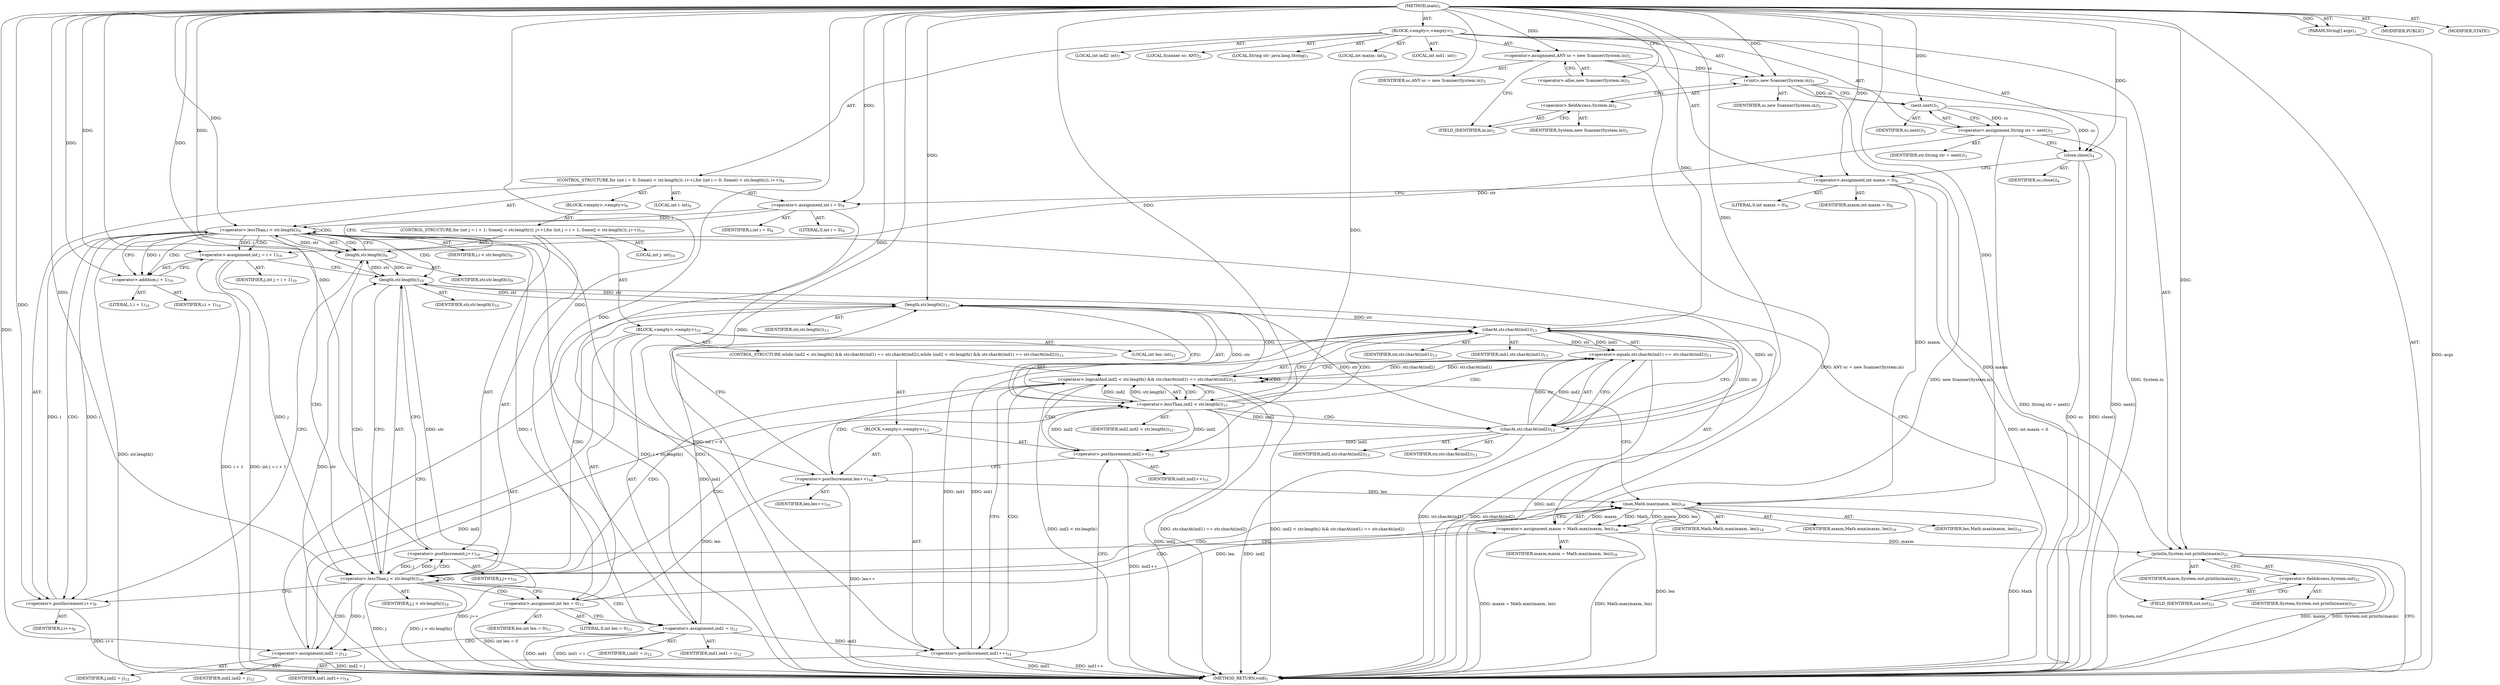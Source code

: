 digraph "main" {  
"19" [label = <(METHOD,main)<SUB>1</SUB>> ]
"20" [label = <(PARAM,String[] args)<SUB>1</SUB>> ]
"21" [label = <(BLOCK,&lt;empty&gt;,&lt;empty&gt;)<SUB>1</SUB>> ]
"4" [label = <(LOCAL,Scanner sc: ANY)<SUB>2</SUB>> ]
"22" [label = <(&lt;operator&gt;.assignment,ANY sc = new Scanner(System.in))<SUB>2</SUB>> ]
"23" [label = <(IDENTIFIER,sc,ANY sc = new Scanner(System.in))<SUB>2</SUB>> ]
"24" [label = <(&lt;operator&gt;.alloc,new Scanner(System.in))<SUB>2</SUB>> ]
"25" [label = <(&lt;init&gt;,new Scanner(System.in))<SUB>2</SUB>> ]
"3" [label = <(IDENTIFIER,sc,new Scanner(System.in))<SUB>2</SUB>> ]
"26" [label = <(&lt;operator&gt;.fieldAccess,System.in)<SUB>2</SUB>> ]
"27" [label = <(IDENTIFIER,System,new Scanner(System.in))<SUB>2</SUB>> ]
"28" [label = <(FIELD_IDENTIFIER,in,in)<SUB>2</SUB>> ]
"29" [label = <(LOCAL,String str: java.lang.String)<SUB>3</SUB>> ]
"30" [label = <(&lt;operator&gt;.assignment,String str = next())<SUB>3</SUB>> ]
"31" [label = <(IDENTIFIER,str,String str = next())<SUB>3</SUB>> ]
"32" [label = <(next,next())<SUB>3</SUB>> ]
"33" [label = <(IDENTIFIER,sc,next())<SUB>3</SUB>> ]
"34" [label = <(close,close())<SUB>4</SUB>> ]
"35" [label = <(IDENTIFIER,sc,close())<SUB>4</SUB>> ]
"36" [label = <(LOCAL,int maxm: int)<SUB>6</SUB>> ]
"37" [label = <(&lt;operator&gt;.assignment,int maxm = 0)<SUB>6</SUB>> ]
"38" [label = <(IDENTIFIER,maxm,int maxm = 0)<SUB>6</SUB>> ]
"39" [label = <(LITERAL,0,int maxm = 0)<SUB>6</SUB>> ]
"40" [label = <(LOCAL,int ind1: int)<SUB>7</SUB>> ]
"41" [label = <(LOCAL,int ind2: int)<SUB>7</SUB>> ]
"42" [label = <(CONTROL_STRUCTURE,for (int i = 0; Some(i &lt; str.length()); i++),for (int i = 0; Some(i &lt; str.length()); i++))<SUB>9</SUB>> ]
"43" [label = <(LOCAL,int i: int)<SUB>9</SUB>> ]
"44" [label = <(&lt;operator&gt;.assignment,int i = 0)<SUB>9</SUB>> ]
"45" [label = <(IDENTIFIER,i,int i = 0)<SUB>9</SUB>> ]
"46" [label = <(LITERAL,0,int i = 0)<SUB>9</SUB>> ]
"47" [label = <(&lt;operator&gt;.lessThan,i &lt; str.length())<SUB>9</SUB>> ]
"48" [label = <(IDENTIFIER,i,i &lt; str.length())<SUB>9</SUB>> ]
"49" [label = <(length,str.length())<SUB>9</SUB>> ]
"50" [label = <(IDENTIFIER,str,str.length())<SUB>9</SUB>> ]
"51" [label = <(&lt;operator&gt;.postIncrement,i++)<SUB>9</SUB>> ]
"52" [label = <(IDENTIFIER,i,i++)<SUB>9</SUB>> ]
"53" [label = <(BLOCK,&lt;empty&gt;,&lt;empty&gt;)<SUB>9</SUB>> ]
"54" [label = <(CONTROL_STRUCTURE,for (int j = i + 1; Some(j &lt; str.length()); j++),for (int j = i + 1; Some(j &lt; str.length()); j++))<SUB>10</SUB>> ]
"55" [label = <(LOCAL,int j: int)<SUB>10</SUB>> ]
"56" [label = <(&lt;operator&gt;.assignment,int j = i + 1)<SUB>10</SUB>> ]
"57" [label = <(IDENTIFIER,j,int j = i + 1)<SUB>10</SUB>> ]
"58" [label = <(&lt;operator&gt;.addition,i + 1)<SUB>10</SUB>> ]
"59" [label = <(IDENTIFIER,i,i + 1)<SUB>10</SUB>> ]
"60" [label = <(LITERAL,1,i + 1)<SUB>10</SUB>> ]
"61" [label = <(&lt;operator&gt;.lessThan,j &lt; str.length())<SUB>10</SUB>> ]
"62" [label = <(IDENTIFIER,j,j &lt; str.length())<SUB>10</SUB>> ]
"63" [label = <(length,str.length())<SUB>10</SUB>> ]
"64" [label = <(IDENTIFIER,str,str.length())<SUB>10</SUB>> ]
"65" [label = <(&lt;operator&gt;.postIncrement,j++)<SUB>10</SUB>> ]
"66" [label = <(IDENTIFIER,j,j++)<SUB>10</SUB>> ]
"67" [label = <(BLOCK,&lt;empty&gt;,&lt;empty&gt;)<SUB>10</SUB>> ]
"68" [label = <(LOCAL,int len: int)<SUB>11</SUB>> ]
"69" [label = <(&lt;operator&gt;.assignment,int len = 0)<SUB>11</SUB>> ]
"70" [label = <(IDENTIFIER,len,int len = 0)<SUB>11</SUB>> ]
"71" [label = <(LITERAL,0,int len = 0)<SUB>11</SUB>> ]
"72" [label = <(&lt;operator&gt;.assignment,ind1 = i)<SUB>12</SUB>> ]
"73" [label = <(IDENTIFIER,ind1,ind1 = i)<SUB>12</SUB>> ]
"74" [label = <(IDENTIFIER,i,ind1 = i)<SUB>12</SUB>> ]
"75" [label = <(&lt;operator&gt;.assignment,ind2 = j)<SUB>12</SUB>> ]
"76" [label = <(IDENTIFIER,ind2,ind2 = j)<SUB>12</SUB>> ]
"77" [label = <(IDENTIFIER,j,ind2 = j)<SUB>12</SUB>> ]
"78" [label = <(CONTROL_STRUCTURE,while (ind2 &lt; str.length() &amp;&amp; str.charAt(ind1) == str.charAt(ind2)),while (ind2 &lt; str.length() &amp;&amp; str.charAt(ind1) == str.charAt(ind2)))<SUB>13</SUB>> ]
"79" [label = <(&lt;operator&gt;.logicalAnd,ind2 &lt; str.length() &amp;&amp; str.charAt(ind1) == str.charAt(ind2))<SUB>13</SUB>> ]
"80" [label = <(&lt;operator&gt;.lessThan,ind2 &lt; str.length())<SUB>13</SUB>> ]
"81" [label = <(IDENTIFIER,ind2,ind2 &lt; str.length())<SUB>13</SUB>> ]
"82" [label = <(length,str.length())<SUB>13</SUB>> ]
"83" [label = <(IDENTIFIER,str,str.length())<SUB>13</SUB>> ]
"84" [label = <(&lt;operator&gt;.equals,str.charAt(ind1) == str.charAt(ind2))<SUB>13</SUB>> ]
"85" [label = <(charAt,str.charAt(ind1))<SUB>13</SUB>> ]
"86" [label = <(IDENTIFIER,str,str.charAt(ind1))<SUB>13</SUB>> ]
"87" [label = <(IDENTIFIER,ind1,str.charAt(ind1))<SUB>13</SUB>> ]
"88" [label = <(charAt,str.charAt(ind2))<SUB>13</SUB>> ]
"89" [label = <(IDENTIFIER,str,str.charAt(ind2))<SUB>13</SUB>> ]
"90" [label = <(IDENTIFIER,ind2,str.charAt(ind2))<SUB>13</SUB>> ]
"91" [label = <(BLOCK,&lt;empty&gt;,&lt;empty&gt;)<SUB>13</SUB>> ]
"92" [label = <(&lt;operator&gt;.postIncrement,ind1++)<SUB>14</SUB>> ]
"93" [label = <(IDENTIFIER,ind1,ind1++)<SUB>14</SUB>> ]
"94" [label = <(&lt;operator&gt;.postIncrement,ind2++)<SUB>15</SUB>> ]
"95" [label = <(IDENTIFIER,ind2,ind2++)<SUB>15</SUB>> ]
"96" [label = <(&lt;operator&gt;.postIncrement,len++)<SUB>16</SUB>> ]
"97" [label = <(IDENTIFIER,len,len++)<SUB>16</SUB>> ]
"98" [label = <(&lt;operator&gt;.assignment,maxm = Math.max(maxm, len))<SUB>18</SUB>> ]
"99" [label = <(IDENTIFIER,maxm,maxm = Math.max(maxm, len))<SUB>18</SUB>> ]
"100" [label = <(max,Math.max(maxm, len))<SUB>18</SUB>> ]
"101" [label = <(IDENTIFIER,Math,Math.max(maxm, len))<SUB>18</SUB>> ]
"102" [label = <(IDENTIFIER,maxm,Math.max(maxm, len))<SUB>18</SUB>> ]
"103" [label = <(IDENTIFIER,len,Math.max(maxm, len))<SUB>18</SUB>> ]
"104" [label = <(println,System.out.println(maxm))<SUB>21</SUB>> ]
"105" [label = <(&lt;operator&gt;.fieldAccess,System.out)<SUB>21</SUB>> ]
"106" [label = <(IDENTIFIER,System,System.out.println(maxm))<SUB>21</SUB>> ]
"107" [label = <(FIELD_IDENTIFIER,out,out)<SUB>21</SUB>> ]
"108" [label = <(IDENTIFIER,maxm,System.out.println(maxm))<SUB>21</SUB>> ]
"109" [label = <(MODIFIER,PUBLIC)> ]
"110" [label = <(MODIFIER,STATIC)> ]
"111" [label = <(METHOD_RETURN,void)<SUB>1</SUB>> ]
  "19" -> "20"  [ label = "AST: "] 
  "19" -> "21"  [ label = "AST: "] 
  "19" -> "109"  [ label = "AST: "] 
  "19" -> "110"  [ label = "AST: "] 
  "19" -> "111"  [ label = "AST: "] 
  "21" -> "4"  [ label = "AST: "] 
  "21" -> "22"  [ label = "AST: "] 
  "21" -> "25"  [ label = "AST: "] 
  "21" -> "29"  [ label = "AST: "] 
  "21" -> "30"  [ label = "AST: "] 
  "21" -> "34"  [ label = "AST: "] 
  "21" -> "36"  [ label = "AST: "] 
  "21" -> "37"  [ label = "AST: "] 
  "21" -> "40"  [ label = "AST: "] 
  "21" -> "41"  [ label = "AST: "] 
  "21" -> "42"  [ label = "AST: "] 
  "21" -> "104"  [ label = "AST: "] 
  "22" -> "23"  [ label = "AST: "] 
  "22" -> "24"  [ label = "AST: "] 
  "25" -> "3"  [ label = "AST: "] 
  "25" -> "26"  [ label = "AST: "] 
  "26" -> "27"  [ label = "AST: "] 
  "26" -> "28"  [ label = "AST: "] 
  "30" -> "31"  [ label = "AST: "] 
  "30" -> "32"  [ label = "AST: "] 
  "32" -> "33"  [ label = "AST: "] 
  "34" -> "35"  [ label = "AST: "] 
  "37" -> "38"  [ label = "AST: "] 
  "37" -> "39"  [ label = "AST: "] 
  "42" -> "43"  [ label = "AST: "] 
  "42" -> "44"  [ label = "AST: "] 
  "42" -> "47"  [ label = "AST: "] 
  "42" -> "51"  [ label = "AST: "] 
  "42" -> "53"  [ label = "AST: "] 
  "44" -> "45"  [ label = "AST: "] 
  "44" -> "46"  [ label = "AST: "] 
  "47" -> "48"  [ label = "AST: "] 
  "47" -> "49"  [ label = "AST: "] 
  "49" -> "50"  [ label = "AST: "] 
  "51" -> "52"  [ label = "AST: "] 
  "53" -> "54"  [ label = "AST: "] 
  "54" -> "55"  [ label = "AST: "] 
  "54" -> "56"  [ label = "AST: "] 
  "54" -> "61"  [ label = "AST: "] 
  "54" -> "65"  [ label = "AST: "] 
  "54" -> "67"  [ label = "AST: "] 
  "56" -> "57"  [ label = "AST: "] 
  "56" -> "58"  [ label = "AST: "] 
  "58" -> "59"  [ label = "AST: "] 
  "58" -> "60"  [ label = "AST: "] 
  "61" -> "62"  [ label = "AST: "] 
  "61" -> "63"  [ label = "AST: "] 
  "63" -> "64"  [ label = "AST: "] 
  "65" -> "66"  [ label = "AST: "] 
  "67" -> "68"  [ label = "AST: "] 
  "67" -> "69"  [ label = "AST: "] 
  "67" -> "72"  [ label = "AST: "] 
  "67" -> "75"  [ label = "AST: "] 
  "67" -> "78"  [ label = "AST: "] 
  "67" -> "98"  [ label = "AST: "] 
  "69" -> "70"  [ label = "AST: "] 
  "69" -> "71"  [ label = "AST: "] 
  "72" -> "73"  [ label = "AST: "] 
  "72" -> "74"  [ label = "AST: "] 
  "75" -> "76"  [ label = "AST: "] 
  "75" -> "77"  [ label = "AST: "] 
  "78" -> "79"  [ label = "AST: "] 
  "78" -> "91"  [ label = "AST: "] 
  "79" -> "80"  [ label = "AST: "] 
  "79" -> "84"  [ label = "AST: "] 
  "80" -> "81"  [ label = "AST: "] 
  "80" -> "82"  [ label = "AST: "] 
  "82" -> "83"  [ label = "AST: "] 
  "84" -> "85"  [ label = "AST: "] 
  "84" -> "88"  [ label = "AST: "] 
  "85" -> "86"  [ label = "AST: "] 
  "85" -> "87"  [ label = "AST: "] 
  "88" -> "89"  [ label = "AST: "] 
  "88" -> "90"  [ label = "AST: "] 
  "91" -> "92"  [ label = "AST: "] 
  "91" -> "94"  [ label = "AST: "] 
  "91" -> "96"  [ label = "AST: "] 
  "92" -> "93"  [ label = "AST: "] 
  "94" -> "95"  [ label = "AST: "] 
  "96" -> "97"  [ label = "AST: "] 
  "98" -> "99"  [ label = "AST: "] 
  "98" -> "100"  [ label = "AST: "] 
  "100" -> "101"  [ label = "AST: "] 
  "100" -> "102"  [ label = "AST: "] 
  "100" -> "103"  [ label = "AST: "] 
  "104" -> "105"  [ label = "AST: "] 
  "104" -> "108"  [ label = "AST: "] 
  "105" -> "106"  [ label = "AST: "] 
  "105" -> "107"  [ label = "AST: "] 
  "22" -> "28"  [ label = "CFG: "] 
  "25" -> "32"  [ label = "CFG: "] 
  "30" -> "34"  [ label = "CFG: "] 
  "34" -> "37"  [ label = "CFG: "] 
  "37" -> "44"  [ label = "CFG: "] 
  "104" -> "111"  [ label = "CFG: "] 
  "24" -> "22"  [ label = "CFG: "] 
  "26" -> "25"  [ label = "CFG: "] 
  "32" -> "30"  [ label = "CFG: "] 
  "44" -> "49"  [ label = "CFG: "] 
  "47" -> "58"  [ label = "CFG: "] 
  "47" -> "107"  [ label = "CFG: "] 
  "51" -> "49"  [ label = "CFG: "] 
  "105" -> "104"  [ label = "CFG: "] 
  "28" -> "26"  [ label = "CFG: "] 
  "49" -> "47"  [ label = "CFG: "] 
  "107" -> "105"  [ label = "CFG: "] 
  "56" -> "63"  [ label = "CFG: "] 
  "61" -> "69"  [ label = "CFG: "] 
  "61" -> "51"  [ label = "CFG: "] 
  "65" -> "63"  [ label = "CFG: "] 
  "58" -> "56"  [ label = "CFG: "] 
  "63" -> "61"  [ label = "CFG: "] 
  "69" -> "72"  [ label = "CFG: "] 
  "72" -> "75"  [ label = "CFG: "] 
  "75" -> "82"  [ label = "CFG: "] 
  "98" -> "65"  [ label = "CFG: "] 
  "79" -> "92"  [ label = "CFG: "] 
  "79" -> "100"  [ label = "CFG: "] 
  "100" -> "98"  [ label = "CFG: "] 
  "80" -> "79"  [ label = "CFG: "] 
  "80" -> "85"  [ label = "CFG: "] 
  "84" -> "79"  [ label = "CFG: "] 
  "92" -> "94"  [ label = "CFG: "] 
  "94" -> "96"  [ label = "CFG: "] 
  "96" -> "82"  [ label = "CFG: "] 
  "82" -> "80"  [ label = "CFG: "] 
  "85" -> "88"  [ label = "CFG: "] 
  "88" -> "84"  [ label = "CFG: "] 
  "19" -> "24"  [ label = "CFG: "] 
  "20" -> "111"  [ label = "DDG: args"] 
  "22" -> "111"  [ label = "DDG: ANY sc = new Scanner(System.in)"] 
  "25" -> "111"  [ label = "DDG: System.in"] 
  "25" -> "111"  [ label = "DDG: new Scanner(System.in)"] 
  "30" -> "111"  [ label = "DDG: next()"] 
  "30" -> "111"  [ label = "DDG: String str = next()"] 
  "34" -> "111"  [ label = "DDG: sc"] 
  "34" -> "111"  [ label = "DDG: close()"] 
  "37" -> "111"  [ label = "DDG: int maxm = 0"] 
  "44" -> "111"  [ label = "DDG: int i = 0"] 
  "47" -> "111"  [ label = "DDG: i"] 
  "49" -> "111"  [ label = "DDG: str"] 
  "47" -> "111"  [ label = "DDG: str.length()"] 
  "47" -> "111"  [ label = "DDG: i &lt; str.length()"] 
  "104" -> "111"  [ label = "DDG: System.out"] 
  "104" -> "111"  [ label = "DDG: maxm"] 
  "104" -> "111"  [ label = "DDG: System.out.println(maxm)"] 
  "56" -> "111"  [ label = "DDG: i + 1"] 
  "56" -> "111"  [ label = "DDG: int j = i + 1"] 
  "61" -> "111"  [ label = "DDG: j"] 
  "61" -> "111"  [ label = "DDG: j &lt; str.length()"] 
  "51" -> "111"  [ label = "DDG: i++"] 
  "69" -> "111"  [ label = "DDG: int len = 0"] 
  "72" -> "111"  [ label = "DDG: ind1"] 
  "72" -> "111"  [ label = "DDG: ind1 = i"] 
  "75" -> "111"  [ label = "DDG: ind2 = j"] 
  "80" -> "111"  [ label = "DDG: ind2"] 
  "79" -> "111"  [ label = "DDG: ind2 &lt; str.length()"] 
  "85" -> "111"  [ label = "DDG: ind1"] 
  "84" -> "111"  [ label = "DDG: str.charAt(ind1)"] 
  "88" -> "111"  [ label = "DDG: ind2"] 
  "84" -> "111"  [ label = "DDG: str.charAt(ind2)"] 
  "79" -> "111"  [ label = "DDG: str.charAt(ind1) == str.charAt(ind2)"] 
  "79" -> "111"  [ label = "DDG: ind2 &lt; str.length() &amp;&amp; str.charAt(ind1) == str.charAt(ind2)"] 
  "100" -> "111"  [ label = "DDG: len"] 
  "98" -> "111"  [ label = "DDG: Math.max(maxm, len)"] 
  "98" -> "111"  [ label = "DDG: maxm = Math.max(maxm, len)"] 
  "65" -> "111"  [ label = "DDG: j++"] 
  "92" -> "111"  [ label = "DDG: ind1"] 
  "92" -> "111"  [ label = "DDG: ind1++"] 
  "94" -> "111"  [ label = "DDG: ind2++"] 
  "96" -> "111"  [ label = "DDG: len++"] 
  "100" -> "111"  [ label = "DDG: Math"] 
  "19" -> "20"  [ label = "DDG: "] 
  "19" -> "22"  [ label = "DDG: "] 
  "32" -> "30"  [ label = "DDG: sc"] 
  "19" -> "37"  [ label = "DDG: "] 
  "22" -> "25"  [ label = "DDG: sc"] 
  "19" -> "25"  [ label = "DDG: "] 
  "32" -> "34"  [ label = "DDG: sc"] 
  "19" -> "34"  [ label = "DDG: "] 
  "19" -> "44"  [ label = "DDG: "] 
  "37" -> "104"  [ label = "DDG: maxm"] 
  "98" -> "104"  [ label = "DDG: maxm"] 
  "19" -> "104"  [ label = "DDG: "] 
  "25" -> "32"  [ label = "DDG: sc"] 
  "19" -> "32"  [ label = "DDG: "] 
  "44" -> "47"  [ label = "DDG: i"] 
  "51" -> "47"  [ label = "DDG: i"] 
  "19" -> "47"  [ label = "DDG: "] 
  "49" -> "47"  [ label = "DDG: str"] 
  "19" -> "51"  [ label = "DDG: "] 
  "47" -> "51"  [ label = "DDG: i"] 
  "30" -> "49"  [ label = "DDG: str"] 
  "63" -> "49"  [ label = "DDG: str"] 
  "19" -> "49"  [ label = "DDG: "] 
  "47" -> "56"  [ label = "DDG: i"] 
  "19" -> "56"  [ label = "DDG: "] 
  "56" -> "61"  [ label = "DDG: j"] 
  "65" -> "61"  [ label = "DDG: j"] 
  "19" -> "61"  [ label = "DDG: "] 
  "63" -> "61"  [ label = "DDG: str"] 
  "19" -> "65"  [ label = "DDG: "] 
  "61" -> "65"  [ label = "DDG: j"] 
  "19" -> "69"  [ label = "DDG: "] 
  "19" -> "72"  [ label = "DDG: "] 
  "47" -> "72"  [ label = "DDG: i"] 
  "61" -> "75"  [ label = "DDG: j"] 
  "19" -> "75"  [ label = "DDG: "] 
  "100" -> "98"  [ label = "DDG: Math"] 
  "100" -> "98"  [ label = "DDG: maxm"] 
  "100" -> "98"  [ label = "DDG: len"] 
  "47" -> "58"  [ label = "DDG: i"] 
  "19" -> "58"  [ label = "DDG: "] 
  "49" -> "63"  [ label = "DDG: str"] 
  "82" -> "63"  [ label = "DDG: str"] 
  "88" -> "63"  [ label = "DDG: str"] 
  "19" -> "63"  [ label = "DDG: "] 
  "80" -> "79"  [ label = "DDG: ind2"] 
  "80" -> "79"  [ label = "DDG: str.length()"] 
  "84" -> "79"  [ label = "DDG: str.charAt(ind1)"] 
  "84" -> "79"  [ label = "DDG: str.charAt(ind2)"] 
  "19" -> "100"  [ label = "DDG: "] 
  "37" -> "100"  [ label = "DDG: maxm"] 
  "98" -> "100"  [ label = "DDG: maxm"] 
  "69" -> "100"  [ label = "DDG: len"] 
  "96" -> "100"  [ label = "DDG: len"] 
  "75" -> "80"  [ label = "DDG: ind2"] 
  "94" -> "80"  [ label = "DDG: ind2"] 
  "19" -> "80"  [ label = "DDG: "] 
  "82" -> "80"  [ label = "DDG: str"] 
  "85" -> "84"  [ label = "DDG: str"] 
  "85" -> "84"  [ label = "DDG: ind1"] 
  "88" -> "84"  [ label = "DDG: str"] 
  "88" -> "84"  [ label = "DDG: ind2"] 
  "72" -> "92"  [ label = "DDG: ind1"] 
  "85" -> "92"  [ label = "DDG: ind1"] 
  "19" -> "92"  [ label = "DDG: "] 
  "80" -> "94"  [ label = "DDG: ind2"] 
  "88" -> "94"  [ label = "DDG: ind2"] 
  "19" -> "94"  [ label = "DDG: "] 
  "69" -> "96"  [ label = "DDG: len"] 
  "19" -> "96"  [ label = "DDG: "] 
  "63" -> "82"  [ label = "DDG: str"] 
  "88" -> "82"  [ label = "DDG: str"] 
  "19" -> "82"  [ label = "DDG: "] 
  "82" -> "85"  [ label = "DDG: str"] 
  "19" -> "85"  [ label = "DDG: "] 
  "72" -> "85"  [ label = "DDG: ind1"] 
  "92" -> "85"  [ label = "DDG: ind1"] 
  "85" -> "88"  [ label = "DDG: str"] 
  "19" -> "88"  [ label = "DDG: "] 
  "80" -> "88"  [ label = "DDG: ind2"] 
  "47" -> "47"  [ label = "CDG: "] 
  "47" -> "49"  [ label = "CDG: "] 
  "47" -> "51"  [ label = "CDG: "] 
  "47" -> "56"  [ label = "CDG: "] 
  "47" -> "58"  [ label = "CDG: "] 
  "47" -> "61"  [ label = "CDG: "] 
  "47" -> "63"  [ label = "CDG: "] 
  "61" -> "98"  [ label = "CDG: "] 
  "61" -> "75"  [ label = "CDG: "] 
  "61" -> "72"  [ label = "CDG: "] 
  "61" -> "69"  [ label = "CDG: "] 
  "61" -> "65"  [ label = "CDG: "] 
  "61" -> "82"  [ label = "CDG: "] 
  "61" -> "79"  [ label = "CDG: "] 
  "61" -> "80"  [ label = "CDG: "] 
  "61" -> "61"  [ label = "CDG: "] 
  "61" -> "100"  [ label = "CDG: "] 
  "61" -> "63"  [ label = "CDG: "] 
  "79" -> "94"  [ label = "CDG: "] 
  "79" -> "96"  [ label = "CDG: "] 
  "79" -> "92"  [ label = "CDG: "] 
  "79" -> "82"  [ label = "CDG: "] 
  "79" -> "79"  [ label = "CDG: "] 
  "79" -> "80"  [ label = "CDG: "] 
  "80" -> "84"  [ label = "CDG: "] 
  "80" -> "85"  [ label = "CDG: "] 
  "80" -> "88"  [ label = "CDG: "] 
}
